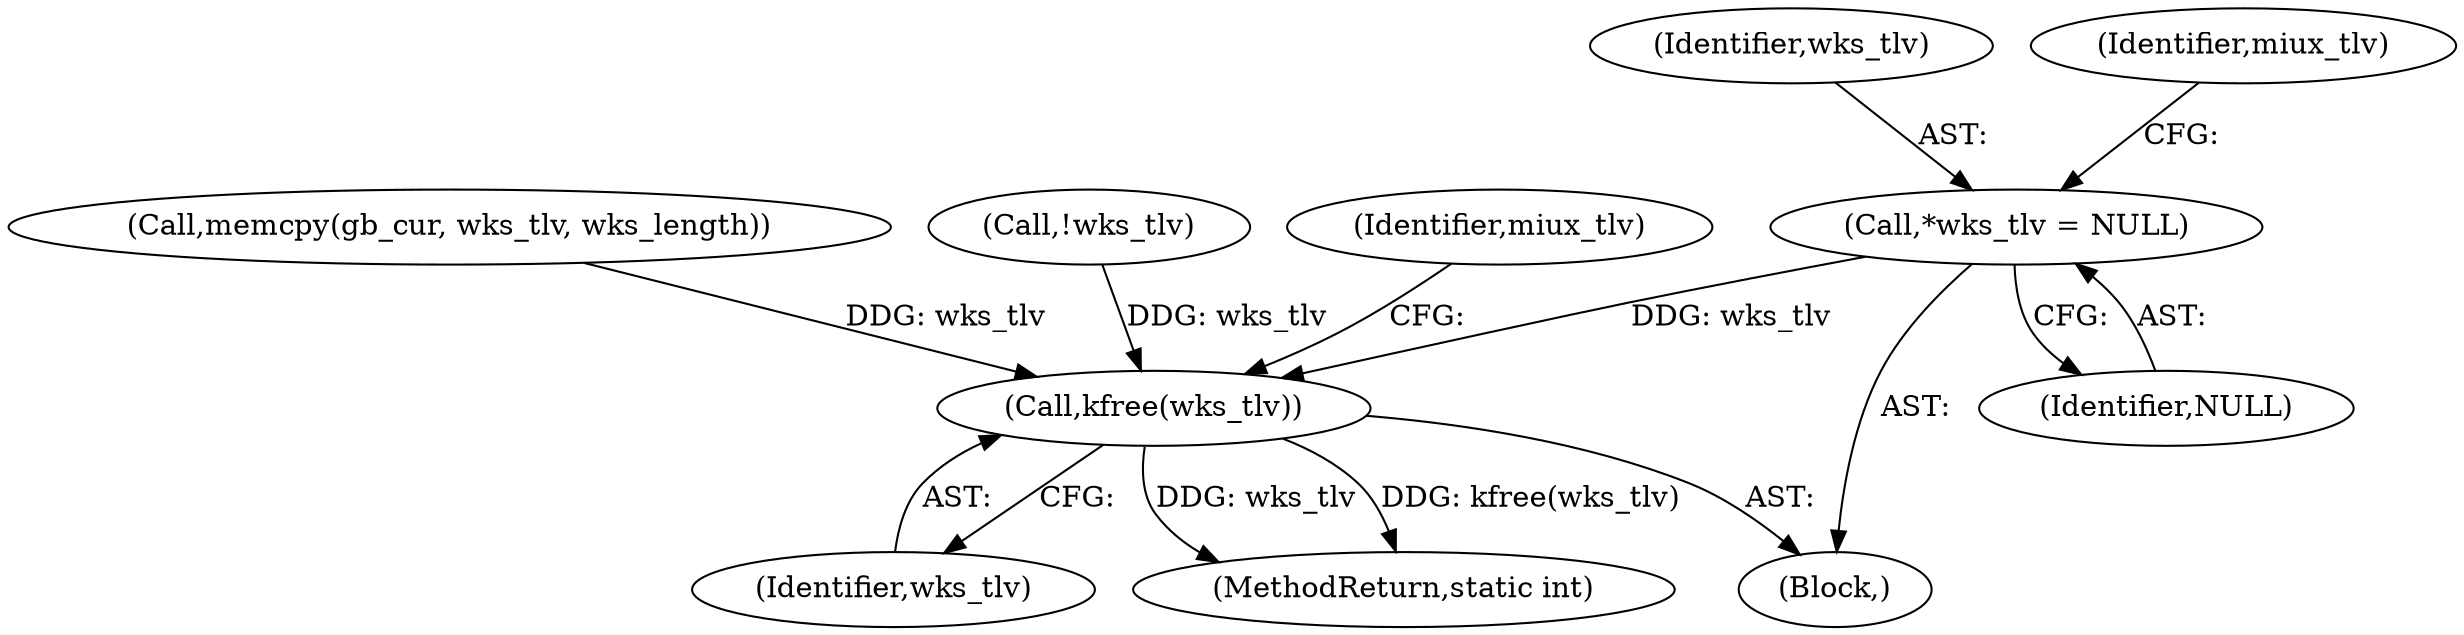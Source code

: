 digraph "0_linux_58bdd544e2933a21a51eecf17c3f5f94038261b5_1@pointer" {
"1000118" [label="(Call,*wks_tlv = NULL)"];
"1000306" [label="(Call,kfree(wks_tlv))"];
"1000306" [label="(Call,kfree(wks_tlv))"];
"1000118" [label="(Call,*wks_tlv = NULL)"];
"1000307" [label="(Identifier,wks_tlv)"];
"1000282" [label="(Call,memcpy(gb_cur, wks_tlv, wks_length))"];
"1000204" [label="(Call,!wks_tlv)"];
"1000120" [label="(Identifier,NULL)"];
"1000119" [label="(Identifier,wks_tlv)"];
"1000102" [label="(Block,)"];
"1000123" [label="(Identifier,miux_tlv)"];
"1000309" [label="(Identifier,miux_tlv)"];
"1000312" [label="(MethodReturn,static int)"];
"1000118" -> "1000102"  [label="AST: "];
"1000118" -> "1000120"  [label="CFG: "];
"1000119" -> "1000118"  [label="AST: "];
"1000120" -> "1000118"  [label="AST: "];
"1000123" -> "1000118"  [label="CFG: "];
"1000118" -> "1000306"  [label="DDG: wks_tlv"];
"1000306" -> "1000102"  [label="AST: "];
"1000306" -> "1000307"  [label="CFG: "];
"1000307" -> "1000306"  [label="AST: "];
"1000309" -> "1000306"  [label="CFG: "];
"1000306" -> "1000312"  [label="DDG: wks_tlv"];
"1000306" -> "1000312"  [label="DDG: kfree(wks_tlv)"];
"1000282" -> "1000306"  [label="DDG: wks_tlv"];
"1000204" -> "1000306"  [label="DDG: wks_tlv"];
}
